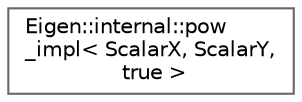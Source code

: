 digraph "类继承关系图"
{
 // LATEX_PDF_SIZE
  bgcolor="transparent";
  edge [fontname=Helvetica,fontsize=10,labelfontname=Helvetica,labelfontsize=10];
  node [fontname=Helvetica,fontsize=10,shape=box,height=0.2,width=0.4];
  rankdir="LR";
  Node0 [id="Node000000",label="Eigen::internal::pow\l_impl\< ScalarX, ScalarY,\l true \>",height=0.2,width=0.4,color="grey40", fillcolor="white", style="filled",URL="$struct_eigen_1_1internal_1_1pow__impl_3_01_scalar_x_00_01_scalar_y_00_01true_01_4.html",tooltip=" "];
}
